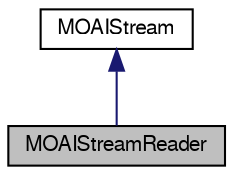 digraph G
{
  edge [fontname="FreeSans",fontsize="10",labelfontname="FreeSans",labelfontsize="10"];
  node [fontname="FreeSans",fontsize="10",shape=record];
  Node1 [label="MOAIStreamReader",height=0.2,width=0.4,color="black", fillcolor="grey75", style="filled" fontcolor="black"];
  Node2 -> Node1 [dir=back,color="midnightblue",fontsize="10",style="solid",fontname="FreeSans"];
  Node2 [label="MOAIStream",height=0.2,width=0.4,color="black", fillcolor="white", style="filled",URL="$class_m_o_a_i_stream.html",tooltip="Interface for reading/writing binary data.   	&lt;table cellpadding=&quot;8&quot;&gt;&lt;tr&gt; &lt;t..."];
}
